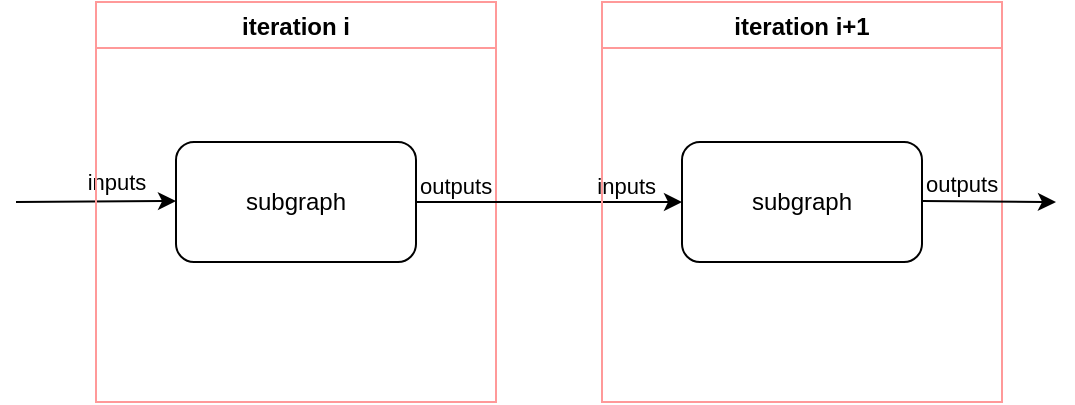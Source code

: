 <!-- @generated -->
<mxfile version="15.7.2" type="device"><diagram id="OkXof6bR-Hsered2lh9U" name="Page-1"><mxGraphModel dx="786" dy="533" grid="1" gridSize="10" guides="1" tooltips="1" connect="1" arrows="1" fold="1" page="1" pageScale="1" pageWidth="827" pageHeight="1169" math="0" shadow="0"><root><mxCell id="0"/><mxCell id="1" parent="0"/><mxCell id="oyu_nEbyksJUqbYsbrMv-1" value="subgraph" style="rounded=1;whiteSpace=wrap;html=1;" parent="1" vertex="1"><mxGeometry x="160" y="200" width="120" height="60" as="geometry"/></mxCell><mxCell id="oyu_nEbyksJUqbYsbrMv-2" value="subgraph" style="rounded=1;whiteSpace=wrap;html=1;" parent="1" vertex="1"><mxGeometry x="413" y="200" width="120" height="60" as="geometry"/></mxCell><mxCell id="oyu_nEbyksJUqbYsbrMv-3" value="" style="endArrow=classic;html=1;rounded=0;entryX=0;entryY=0.25;entryDx=0;entryDy=0;" parent="1" edge="1"><mxGeometry relative="1" as="geometry"><mxPoint x="80" y="230" as="sourcePoint"/><mxPoint x="160" y="229.5" as="targetPoint"/></mxGeometry></mxCell><mxCell id="oyu_nEbyksJUqbYsbrMv-4" value="inputs" style="edgeLabel;resizable=0;html=1;align=center;verticalAlign=middle;labelBackgroundColor=#FFFFFF;" parent="oyu_nEbyksJUqbYsbrMv-3" connectable="0" vertex="1"><mxGeometry relative="1" as="geometry"><mxPoint x="10" y="-10" as="offset"/></mxGeometry></mxCell><mxCell id="oyu_nEbyksJUqbYsbrMv-16" value="iteration i" style="swimlane;labelBackgroundColor=#FFFFFF;strokeColor=#FF9999;" parent="1" vertex="1"><mxGeometry x="120" y="130" width="200" height="200" as="geometry"/></mxCell><mxCell id="oyu_nEbyksJUqbYsbrMv-8" value="" style="endArrow=classic;html=1;rounded=0;exitX=1;exitY=0.25;exitDx=0;exitDy=0;" parent="oyu_nEbyksJUqbYsbrMv-16" target="oyu_nEbyksJUqbYsbrMv-2" edge="1"><mxGeometry relative="1" as="geometry"><mxPoint x="160" y="100" as="sourcePoint"/><mxPoint x="380" y="100" as="targetPoint"/></mxGeometry></mxCell><mxCell id="oyu_nEbyksJUqbYsbrMv-10" value="outputs" style="edgeLabel;resizable=0;html=1;align=left;verticalAlign=bottom;labelBackgroundColor=#FFFFFF;" parent="oyu_nEbyksJUqbYsbrMv-8" connectable="0" vertex="1"><mxGeometry x="-1" relative="1" as="geometry"/></mxCell><mxCell id="oyu_nEbyksJUqbYsbrMv-11" value="inputs" style="edgeLabel;resizable=0;html=1;align=right;verticalAlign=bottom;labelBackgroundColor=#FFFFFF;" parent="oyu_nEbyksJUqbYsbrMv-8" connectable="0" vertex="1"><mxGeometry x="1" relative="1" as="geometry"><mxPoint x="-13" as="offset"/></mxGeometry></mxCell><mxCell id="oyu_nEbyksJUqbYsbrMv-30" value="iteration i+1" style="swimlane;labelBackgroundColor=#FFFFFF;strokeColor=#FF9999;" parent="1" vertex="1"><mxGeometry x="373" y="130" width="200" height="200" as="geometry"/></mxCell><mxCell id="oyu_nEbyksJUqbYsbrMv-31" value="" style="endArrow=classic;html=1;rounded=0;" parent="oyu_nEbyksJUqbYsbrMv-30" edge="1"><mxGeometry relative="1" as="geometry"><mxPoint x="160" y="99.5" as="sourcePoint"/><mxPoint x="227" y="100" as="targetPoint"/></mxGeometry></mxCell><mxCell id="oyu_nEbyksJUqbYsbrMv-32" value="outputs" style="edgeLabel;resizable=0;html=1;align=left;verticalAlign=bottom;labelBackgroundColor=#FFFFFF;" parent="oyu_nEbyksJUqbYsbrMv-31" connectable="0" vertex="1"><mxGeometry x="-1" relative="1" as="geometry"/></mxCell></root></mxGraphModel></diagram></mxfile>